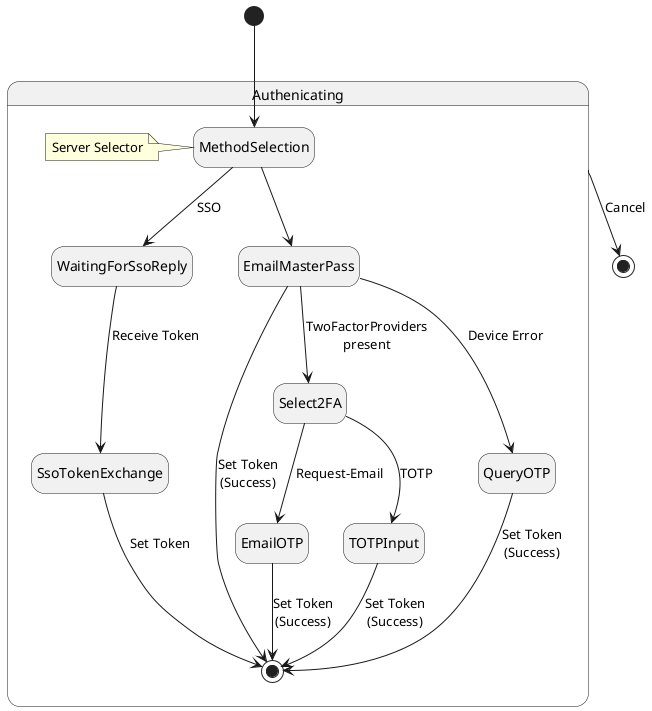 @startuml

hide empty description

state Authenicating {
    state MethodSelection

MethodSelection --> WaitingForSsoReply : SSO
MethodSelection --> EmailMasterPass
EmailMasterPass --> [*] : Set Token\n(Success)
EmailMasterPass --> Select2FA : TwoFactorProviders\npresent
Select2FA --> EmailOTP : Request-Email
Select2FA --> TOTPInput : TOTP
TOTPInput --> [*] : Set Token\n(Success)
EmailOTP --> [*] : Set Token\n(Success)
EmailMasterPass --> QueryOTP : Device Error
QueryOTP --> [*] : Set Token\n(Success)
WaitingForSsoReply --> SsoTokenExchange : Receive Token
SsoTokenExchange --> [*] : Set Token

note left of MethodSelection : Server Selector
}

[*] --> MethodSelection
Authenicating --> [*] : Cancel




@enduml